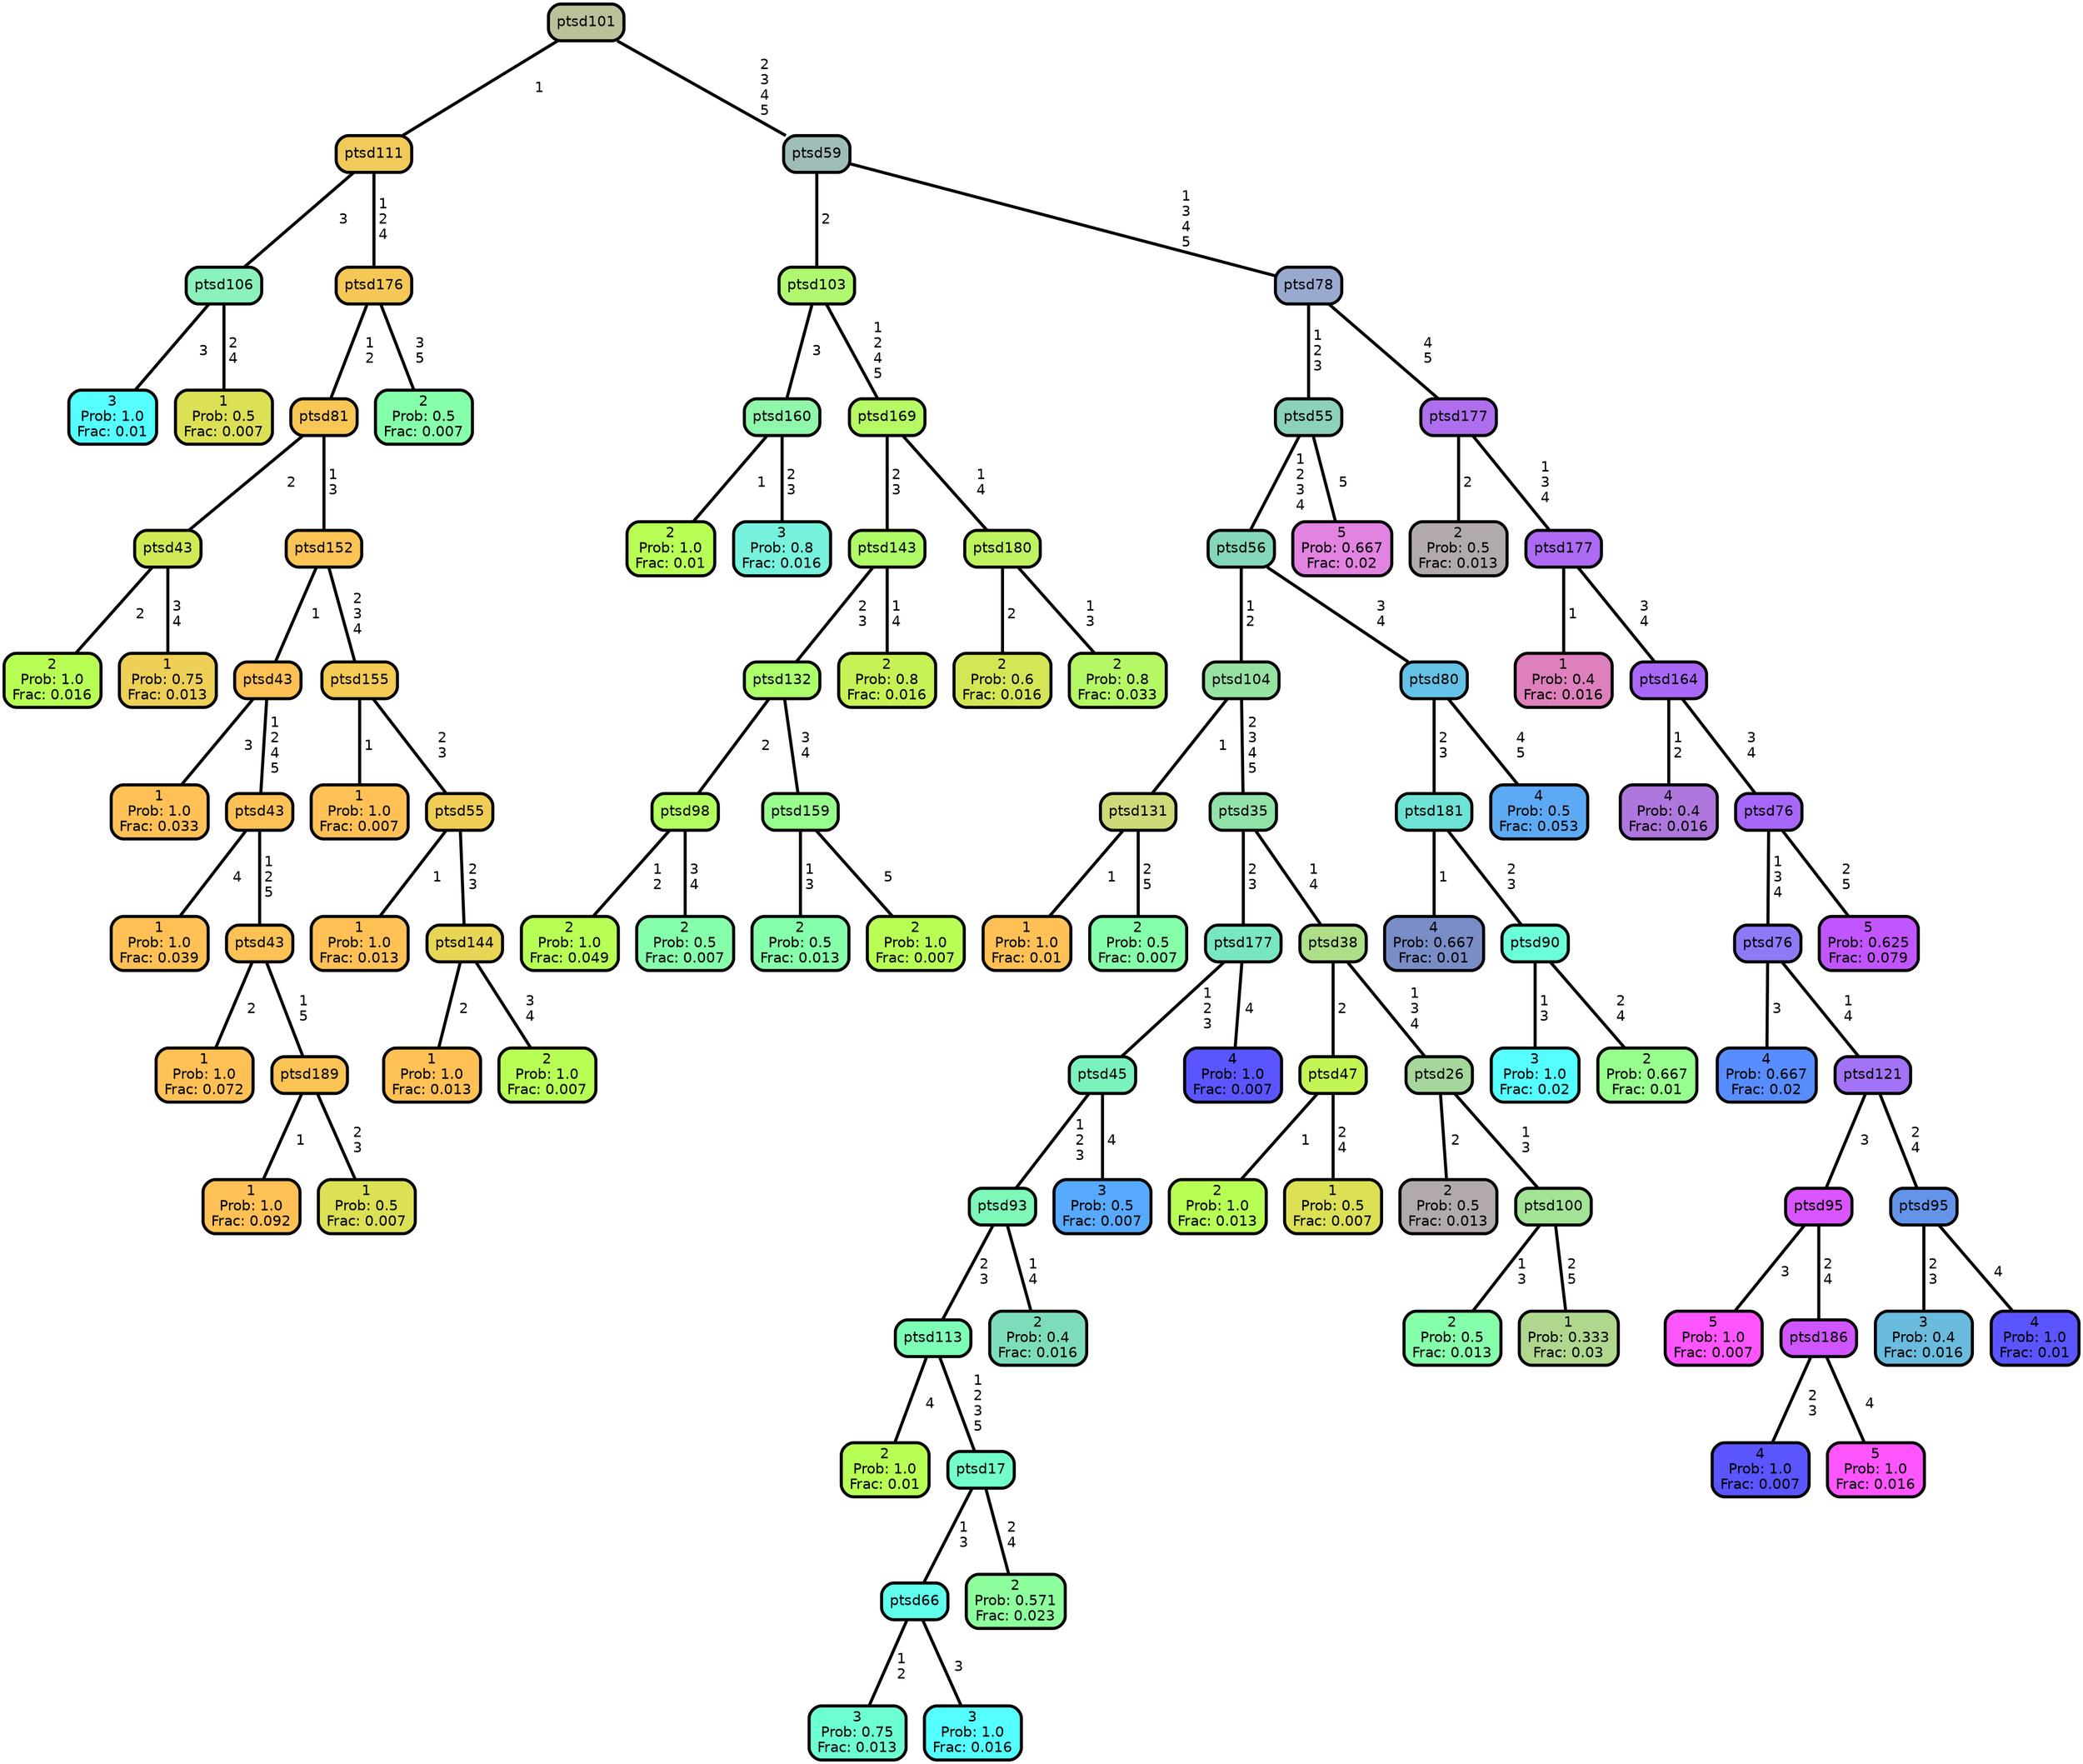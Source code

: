 graph Tree {
node [shape=box, style="filled, rounded",color="black",penwidth="3",fontcolor="black",                 fontname=helvetica] ;
graph [ranksep="0 equally", splines=straight,                 bgcolor=transparent, dpi=60] ;
edge [fontname=helvetica, color=black] ;
0 [label="3
Prob: 1.0
Frac: 0.01", fillcolor="#55ffff"] ;
1 [label="ptsd106",href=".//ptsd106.svg", fillcolor="#8af2bb"] ;
2 [label="1
Prob: 0.5
Frac: 0.007", fillcolor="#dbe055"] ;
3 [label="ptsd111",href=".//ptsd111.svg", fillcolor="#f0ca5b"] ;
4 [label="2
Prob: 1.0
Frac: 0.016", fillcolor="#b8ff55"] ;
5 [label="ptsd43",href=".//ptsd43.svg", fillcolor="#cfea55"] ;
6 [label="1
Prob: 0.75
Frac: 0.013", fillcolor="#edd055"] ;
7 [label="ptsd81",href=".//ptsd81.svg", fillcolor="#f8c655"] ;
8 [label="1
Prob: 1.0
Frac: 0.033", fillcolor="#ffc155"] ;
9 [label="ptsd43",href=".//ptsd43.svg", fillcolor="#fec155"] ;
10 [label="1
Prob: 1.0
Frac: 0.039", fillcolor="#ffc155"] ;
11 [label="ptsd43",href=".//ptsd43.svg", fillcolor="#fdc155"] ;
12 [label="1
Prob: 1.0
Frac: 0.072", fillcolor="#ffc155"] ;
13 [label="ptsd43",href=".//ptsd43.svg", fillcolor="#fdc255"] ;
14 [label="1
Prob: 1.0
Frac: 0.092", fillcolor="#ffc155"] ;
15 [label="ptsd189",href=".//ptsd189.svg", fillcolor="#fcc355"] ;
16 [label="1
Prob: 0.5
Frac: 0.007", fillcolor="#dbe055"] ;
17 [label="ptsd152",href=".//ptsd152.svg", fillcolor="#fcc355"] ;
18 [label="1
Prob: 1.0
Frac: 0.007", fillcolor="#ffc155"] ;
19 [label="ptsd155",href=".//ptsd155.svg", fillcolor="#f3cb55"] ;
20 [label="1
Prob: 1.0
Frac: 0.013", fillcolor="#ffc155"] ;
21 [label="ptsd55",href=".//ptsd55.svg", fillcolor="#f0cd55"] ;
22 [label="1
Prob: 1.0
Frac: 0.013", fillcolor="#ffc155"] ;
23 [label="ptsd144",href=".//ptsd144.svg", fillcolor="#e7d555"] ;
24 [label="2
Prob: 1.0
Frac: 0.007", fillcolor="#b8ff55"] ;
25 [label="ptsd176",href=".//ptsd176.svg", fillcolor="#f5c856"] ;
26 [label="2
Prob: 0.5
Frac: 0.007", fillcolor="#86ffaa"] ;
27 [label="ptsd101",href=".//ptsd101.svg", fillcolor="#bac199"] ;
28 [label="2
Prob: 1.0
Frac: 0.01", fillcolor="#b8ff55"] ;
29 [label="ptsd160",href=".//ptsd160.svg", fillcolor="#8ff7aa"] ;
30 [label="3
Prob: 0.8
Frac: 0.016", fillcolor="#77f2dd"] ;
31 [label="ptsd103",href=".//ptsd103.svg", fillcolor="#aff86f"] ;
32 [label="2
Prob: 1.0
Frac: 0.049", fillcolor="#b8ff55"] ;
33 [label="ptsd98",href=".//ptsd98.svg", fillcolor="#b2ff5f"] ;
34 [label="2
Prob: 0.5
Frac: 0.007", fillcolor="#86ffaa"] ;
35 [label="ptsd132",href=".//ptsd132.svg", fillcolor="#abff6b"] ;
36 [label="2
Prob: 0.5
Frac: 0.013", fillcolor="#86ffaa"] ;
37 [label="ptsd159",href=".//ptsd159.svg", fillcolor="#97ff8d"] ;
38 [label="2
Prob: 1.0
Frac: 0.007", fillcolor="#b8ff55"] ;
39 [label="ptsd143",href=".//ptsd143.svg", fillcolor="#affc67"] ;
40 [label="2
Prob: 0.8
Frac: 0.016", fillcolor="#c6f255"] ;
41 [label="ptsd169",href=".//ptsd169.svg", fillcolor="#b5f964"] ;
42 [label="2
Prob: 0.6
Frac: 0.016", fillcolor="#d4e655"] ;
43 [label="ptsd180",href=".//ptsd180.svg", fillcolor="#bff260"] ;
44 [label="2
Prob: 0.8
Frac: 0.033", fillcolor="#b5f866"] ;
45 [label="ptsd59",href=".//ptsd59.svg", fillcolor="#9fbdb8"] ;
46 [label="1
Prob: 1.0
Frac: 0.01", fillcolor="#ffc155"] ;
47 [label="ptsd131",href=".//ptsd131.svg", fillcolor="#ced977"] ;
48 [label="2
Prob: 0.5
Frac: 0.007", fillcolor="#86ffaa"] ;
49 [label="ptsd104",href=".//ptsd104.svg", fillcolor="#96e2a3"] ;
50 [label="2
Prob: 1.0
Frac: 0.01", fillcolor="#b8ff55"] ;
51 [label="ptsd113",href=".//ptsd113.svg", fillcolor="#7effb7"] ;
52 [label="3
Prob: 0.75
Frac: 0.013", fillcolor="#6dffd4"] ;
53 [label="ptsd66",href=".//ptsd66.svg", fillcolor="#60ffec"] ;
54 [label="3
Prob: 1.0
Frac: 0.016", fillcolor="#55ffff"] ;
55 [label="ptsd17",href=".//ptsd17.svg", fillcolor="#73ffc9"] ;
56 [label="2
Prob: 0.571
Frac: 0.023", fillcolor="#8dff9d"] ;
57 [label="ptsd93",href=".//ptsd93.svg", fillcolor="#7ef7b8"] ;
58 [label="2
Prob: 0.4
Frac: 0.016", fillcolor="#7dddbb"] ;
59 [label="ptsd45",href=".//ptsd45.svg", fillcolor="#7bf1bd"] ;
60 [label="3
Prob: 0.5
Frac: 0.007", fillcolor="#57aaff"] ;
61 [label="ptsd177",href=".//ptsd177.svg", fillcolor="#79e6c2"] ;
62 [label="4
Prob: 1.0
Frac: 0.007", fillcolor="#5a55ff"] ;
63 [label="ptsd35",href=".//ptsd35.svg", fillcolor="#90e2a8"] ;
64 [label="2
Prob: 1.0
Frac: 0.013", fillcolor="#b8ff55"] ;
65 [label="ptsd47",href=".//ptsd47.svg", fillcolor="#c3f455"] ;
66 [label="1
Prob: 0.5
Frac: 0.007", fillcolor="#dbe055"] ;
67 [label="ptsd38",href=".//ptsd38.svg", fillcolor="#aede88"] ;
68 [label="2
Prob: 0.5
Frac: 0.013", fillcolor="#b2aaaa"] ;
69 [label="ptsd26",href=".//ptsd26.svg", fillcolor="#a6d69b"] ;
70 [label="2
Prob: 0.5
Frac: 0.013", fillcolor="#86ffaa"] ;
71 [label="ptsd100",href=".//ptsd100.svg", fillcolor="#a2e396"] ;
72 [label="1
Prob: 0.333
Frac: 0.03", fillcolor="#afd78d"] ;
73 [label="ptsd56",href=".//ptsd56.svg", fillcolor="#85d7ba"] ;
74 [label="4
Prob: 0.667
Frac: 0.01", fillcolor="#798dc6"] ;
75 [label="ptsd181",href=".//ptsd181.svg", fillcolor="#6ee2d4"] ;
76 [label="3
Prob: 1.0
Frac: 0.02", fillcolor="#55ffff"] ;
77 [label="ptsd90",href=".//ptsd90.svg", fillcolor="#6bffd9"] ;
78 [label="2
Prob: 0.667
Frac: 0.01", fillcolor="#97ff8d"] ;
79 [label="ptsd80",href=".//ptsd80.svg", fillcolor="#64c2e6"] ;
80 [label="4
Prob: 0.5
Frac: 0.053", fillcolor="#5daaf4"] ;
81 [label="ptsd55",href=".//ptsd55.svg", fillcolor="#8cd1bc"] ;
82 [label="5
Prob: 0.667
Frac: 0.02", fillcolor="#e283e2"] ;
83 [label="ptsd78",href=".//ptsd78.svg", fillcolor="#99a9d0"] ;
84 [label="2
Prob: 0.5
Frac: 0.013", fillcolor="#b2aaaa"] ;
85 [label="ptsd177",href=".//ptsd177.svg", fillcolor="#ae6eee"] ;
86 [label="1
Prob: 0.4
Frac: 0.016", fillcolor="#de80bb"] ;
87 [label="ptsd177",href=".//ptsd177.svg", fillcolor="#ae6af3"] ;
88 [label="4
Prob: 0.4
Frac: 0.016", fillcolor="#ae77dd"] ;
89 [label="ptsd164",href=".//ptsd164.svg", fillcolor="#a968f8"] ;
90 [label="4
Prob: 0.667
Frac: 0.02", fillcolor="#588dff"] ;
91 [label="ptsd76",href=".//ptsd76.svg", fillcolor="#8f79f7"] ;
92 [label="5
Prob: 1.0
Frac: 0.007", fillcolor="#ff55ff"] ;
93 [label="ptsd95",href=".//ptsd95.svg", fillcolor="#da55ff"] ;
94 [label="4
Prob: 1.0
Frac: 0.007", fillcolor="#5a55ff"] ;
95 [label="ptsd186",href=".//ptsd186.svg", fillcolor="#cf55ff"] ;
96 [label="5
Prob: 1.0
Frac: 0.016", fillcolor="#ff55ff"] ;
97 [label="ptsd121",href=".//ptsd121.svg", fillcolor="#a273f5"] ;
98 [label="3
Prob: 0.4
Frac: 0.016", fillcolor="#6abbdd"] ;
99 [label="ptsd95",href=".//ptsd95.svg", fillcolor="#6494e9"] ;
100 [label="4
Prob: 1.0
Frac: 0.01", fillcolor="#5a55ff"] ;
101 [label="ptsd76",href=".//ptsd76.svg", fillcolor="#a867fb"] ;
102 [label="5
Prob: 0.625
Frac: 0.079", fillcolor="#c155ff"] ;
1 -- 0 [label=" 3",penwidth=3] ;
1 -- 2 [label=" 2\n 4",penwidth=3] ;
3 -- 1 [label=" 3",penwidth=3] ;
3 -- 25 [label=" 1\n 2\n 4",penwidth=3] ;
5 -- 4 [label=" 2",penwidth=3] ;
5 -- 6 [label=" 3\n 4",penwidth=3] ;
7 -- 5 [label=" 2",penwidth=3] ;
7 -- 17 [label=" 1\n 3",penwidth=3] ;
9 -- 8 [label=" 3",penwidth=3] ;
9 -- 11 [label=" 1\n 2\n 4\n 5",penwidth=3] ;
11 -- 10 [label=" 4",penwidth=3] ;
11 -- 13 [label=" 1\n 2\n 5",penwidth=3] ;
13 -- 12 [label=" 2",penwidth=3] ;
13 -- 15 [label=" 1\n 5",penwidth=3] ;
15 -- 14 [label=" 1",penwidth=3] ;
15 -- 16 [label=" 2\n 3",penwidth=3] ;
17 -- 9 [label=" 1",penwidth=3] ;
17 -- 19 [label=" 2\n 3\n 4",penwidth=3] ;
19 -- 18 [label=" 1",penwidth=3] ;
19 -- 21 [label=" 2\n 3",penwidth=3] ;
21 -- 20 [label=" 1",penwidth=3] ;
21 -- 23 [label=" 2\n 3",penwidth=3] ;
23 -- 22 [label=" 2",penwidth=3] ;
23 -- 24 [label=" 3\n 4",penwidth=3] ;
25 -- 7 [label=" 1\n 2",penwidth=3] ;
25 -- 26 [label=" 3\n 5",penwidth=3] ;
27 -- 3 [label=" 1",penwidth=3] ;
27 -- 45 [label=" 2\n 3\n 4\n 5",penwidth=3] ;
29 -- 28 [label=" 1",penwidth=3] ;
29 -- 30 [label=" 2\n 3",penwidth=3] ;
31 -- 29 [label=" 3",penwidth=3] ;
31 -- 41 [label=" 1\n 2\n 4\n 5",penwidth=3] ;
33 -- 32 [label=" 1\n 2",penwidth=3] ;
33 -- 34 [label=" 3\n 4",penwidth=3] ;
35 -- 33 [label=" 2",penwidth=3] ;
35 -- 37 [label=" 3\n 4",penwidth=3] ;
37 -- 36 [label=" 1\n 3",penwidth=3] ;
37 -- 38 [label=" 5",penwidth=3] ;
39 -- 35 [label=" 2\n 3",penwidth=3] ;
39 -- 40 [label=" 1\n 4",penwidth=3] ;
41 -- 39 [label=" 2\n 3",penwidth=3] ;
41 -- 43 [label=" 1\n 4",penwidth=3] ;
43 -- 42 [label=" 2",penwidth=3] ;
43 -- 44 [label=" 1\n 3",penwidth=3] ;
45 -- 31 [label=" 2",penwidth=3] ;
45 -- 83 [label=" 1\n 3\n 4\n 5",penwidth=3] ;
47 -- 46 [label=" 1",penwidth=3] ;
47 -- 48 [label=" 2\n 5",penwidth=3] ;
49 -- 47 [label=" 1",penwidth=3] ;
49 -- 63 [label=" 2\n 3\n 4\n 5",penwidth=3] ;
51 -- 50 [label=" 4",penwidth=3] ;
51 -- 55 [label=" 1\n 2\n 3\n 5",penwidth=3] ;
53 -- 52 [label=" 1\n 2",penwidth=3] ;
53 -- 54 [label=" 3",penwidth=3] ;
55 -- 53 [label=" 1\n 3",penwidth=3] ;
55 -- 56 [label=" 2\n 4",penwidth=3] ;
57 -- 51 [label=" 2\n 3",penwidth=3] ;
57 -- 58 [label=" 1\n 4",penwidth=3] ;
59 -- 57 [label=" 1\n 2\n 3",penwidth=3] ;
59 -- 60 [label=" 4",penwidth=3] ;
61 -- 59 [label=" 1\n 2\n 3",penwidth=3] ;
61 -- 62 [label=" 4",penwidth=3] ;
63 -- 61 [label=" 2\n 3",penwidth=3] ;
63 -- 67 [label=" 1\n 4",penwidth=3] ;
65 -- 64 [label=" 1",penwidth=3] ;
65 -- 66 [label=" 2\n 4",penwidth=3] ;
67 -- 65 [label=" 2",penwidth=3] ;
67 -- 69 [label=" 1\n 3\n 4",penwidth=3] ;
69 -- 68 [label=" 2",penwidth=3] ;
69 -- 71 [label=" 1\n 3",penwidth=3] ;
71 -- 70 [label=" 1\n 3",penwidth=3] ;
71 -- 72 [label=" 2\n 5",penwidth=3] ;
73 -- 49 [label=" 1\n 2",penwidth=3] ;
73 -- 79 [label=" 3\n 4",penwidth=3] ;
75 -- 74 [label=" 1",penwidth=3] ;
75 -- 77 [label=" 2\n 3",penwidth=3] ;
77 -- 76 [label=" 1\n 3",penwidth=3] ;
77 -- 78 [label=" 2\n 4",penwidth=3] ;
79 -- 75 [label=" 2\n 3",penwidth=3] ;
79 -- 80 [label=" 4\n 5",penwidth=3] ;
81 -- 73 [label=" 1\n 2\n 3\n 4",penwidth=3] ;
81 -- 82 [label=" 5",penwidth=3] ;
83 -- 81 [label=" 1\n 2\n 3",penwidth=3] ;
83 -- 85 [label=" 4\n 5",penwidth=3] ;
85 -- 84 [label=" 2",penwidth=3] ;
85 -- 87 [label=" 1\n 3\n 4",penwidth=3] ;
87 -- 86 [label=" 1",penwidth=3] ;
87 -- 89 [label=" 3\n 4",penwidth=3] ;
89 -- 88 [label=" 1\n 2",penwidth=3] ;
89 -- 101 [label=" 3\n 4",penwidth=3] ;
91 -- 90 [label=" 3",penwidth=3] ;
91 -- 97 [label=" 1\n 4",penwidth=3] ;
93 -- 92 [label=" 3",penwidth=3] ;
93 -- 95 [label=" 2\n 4",penwidth=3] ;
95 -- 94 [label=" 2\n 3",penwidth=3] ;
95 -- 96 [label=" 4",penwidth=3] ;
97 -- 93 [label=" 3",penwidth=3] ;
97 -- 99 [label=" 2\n 4",penwidth=3] ;
99 -- 98 [label=" 2\n 3",penwidth=3] ;
99 -- 100 [label=" 4",penwidth=3] ;
101 -- 91 [label=" 1\n 3\n 4",penwidth=3] ;
101 -- 102 [label=" 2\n 5",penwidth=3] ;
{rank = same;}}